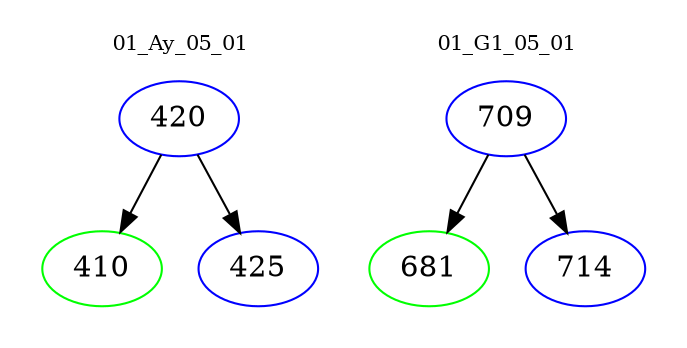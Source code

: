 digraph{
subgraph cluster_0 {
color = white
label = "01_Ay_05_01";
fontsize=10;
T0_420 [label="420", color="blue"]
T0_420 -> T0_410 [color="black"]
T0_410 [label="410", color="green"]
T0_420 -> T0_425 [color="black"]
T0_425 [label="425", color="blue"]
}
subgraph cluster_1 {
color = white
label = "01_G1_05_01";
fontsize=10;
T1_709 [label="709", color="blue"]
T1_709 -> T1_681 [color="black"]
T1_681 [label="681", color="green"]
T1_709 -> T1_714 [color="black"]
T1_714 [label="714", color="blue"]
}
}
